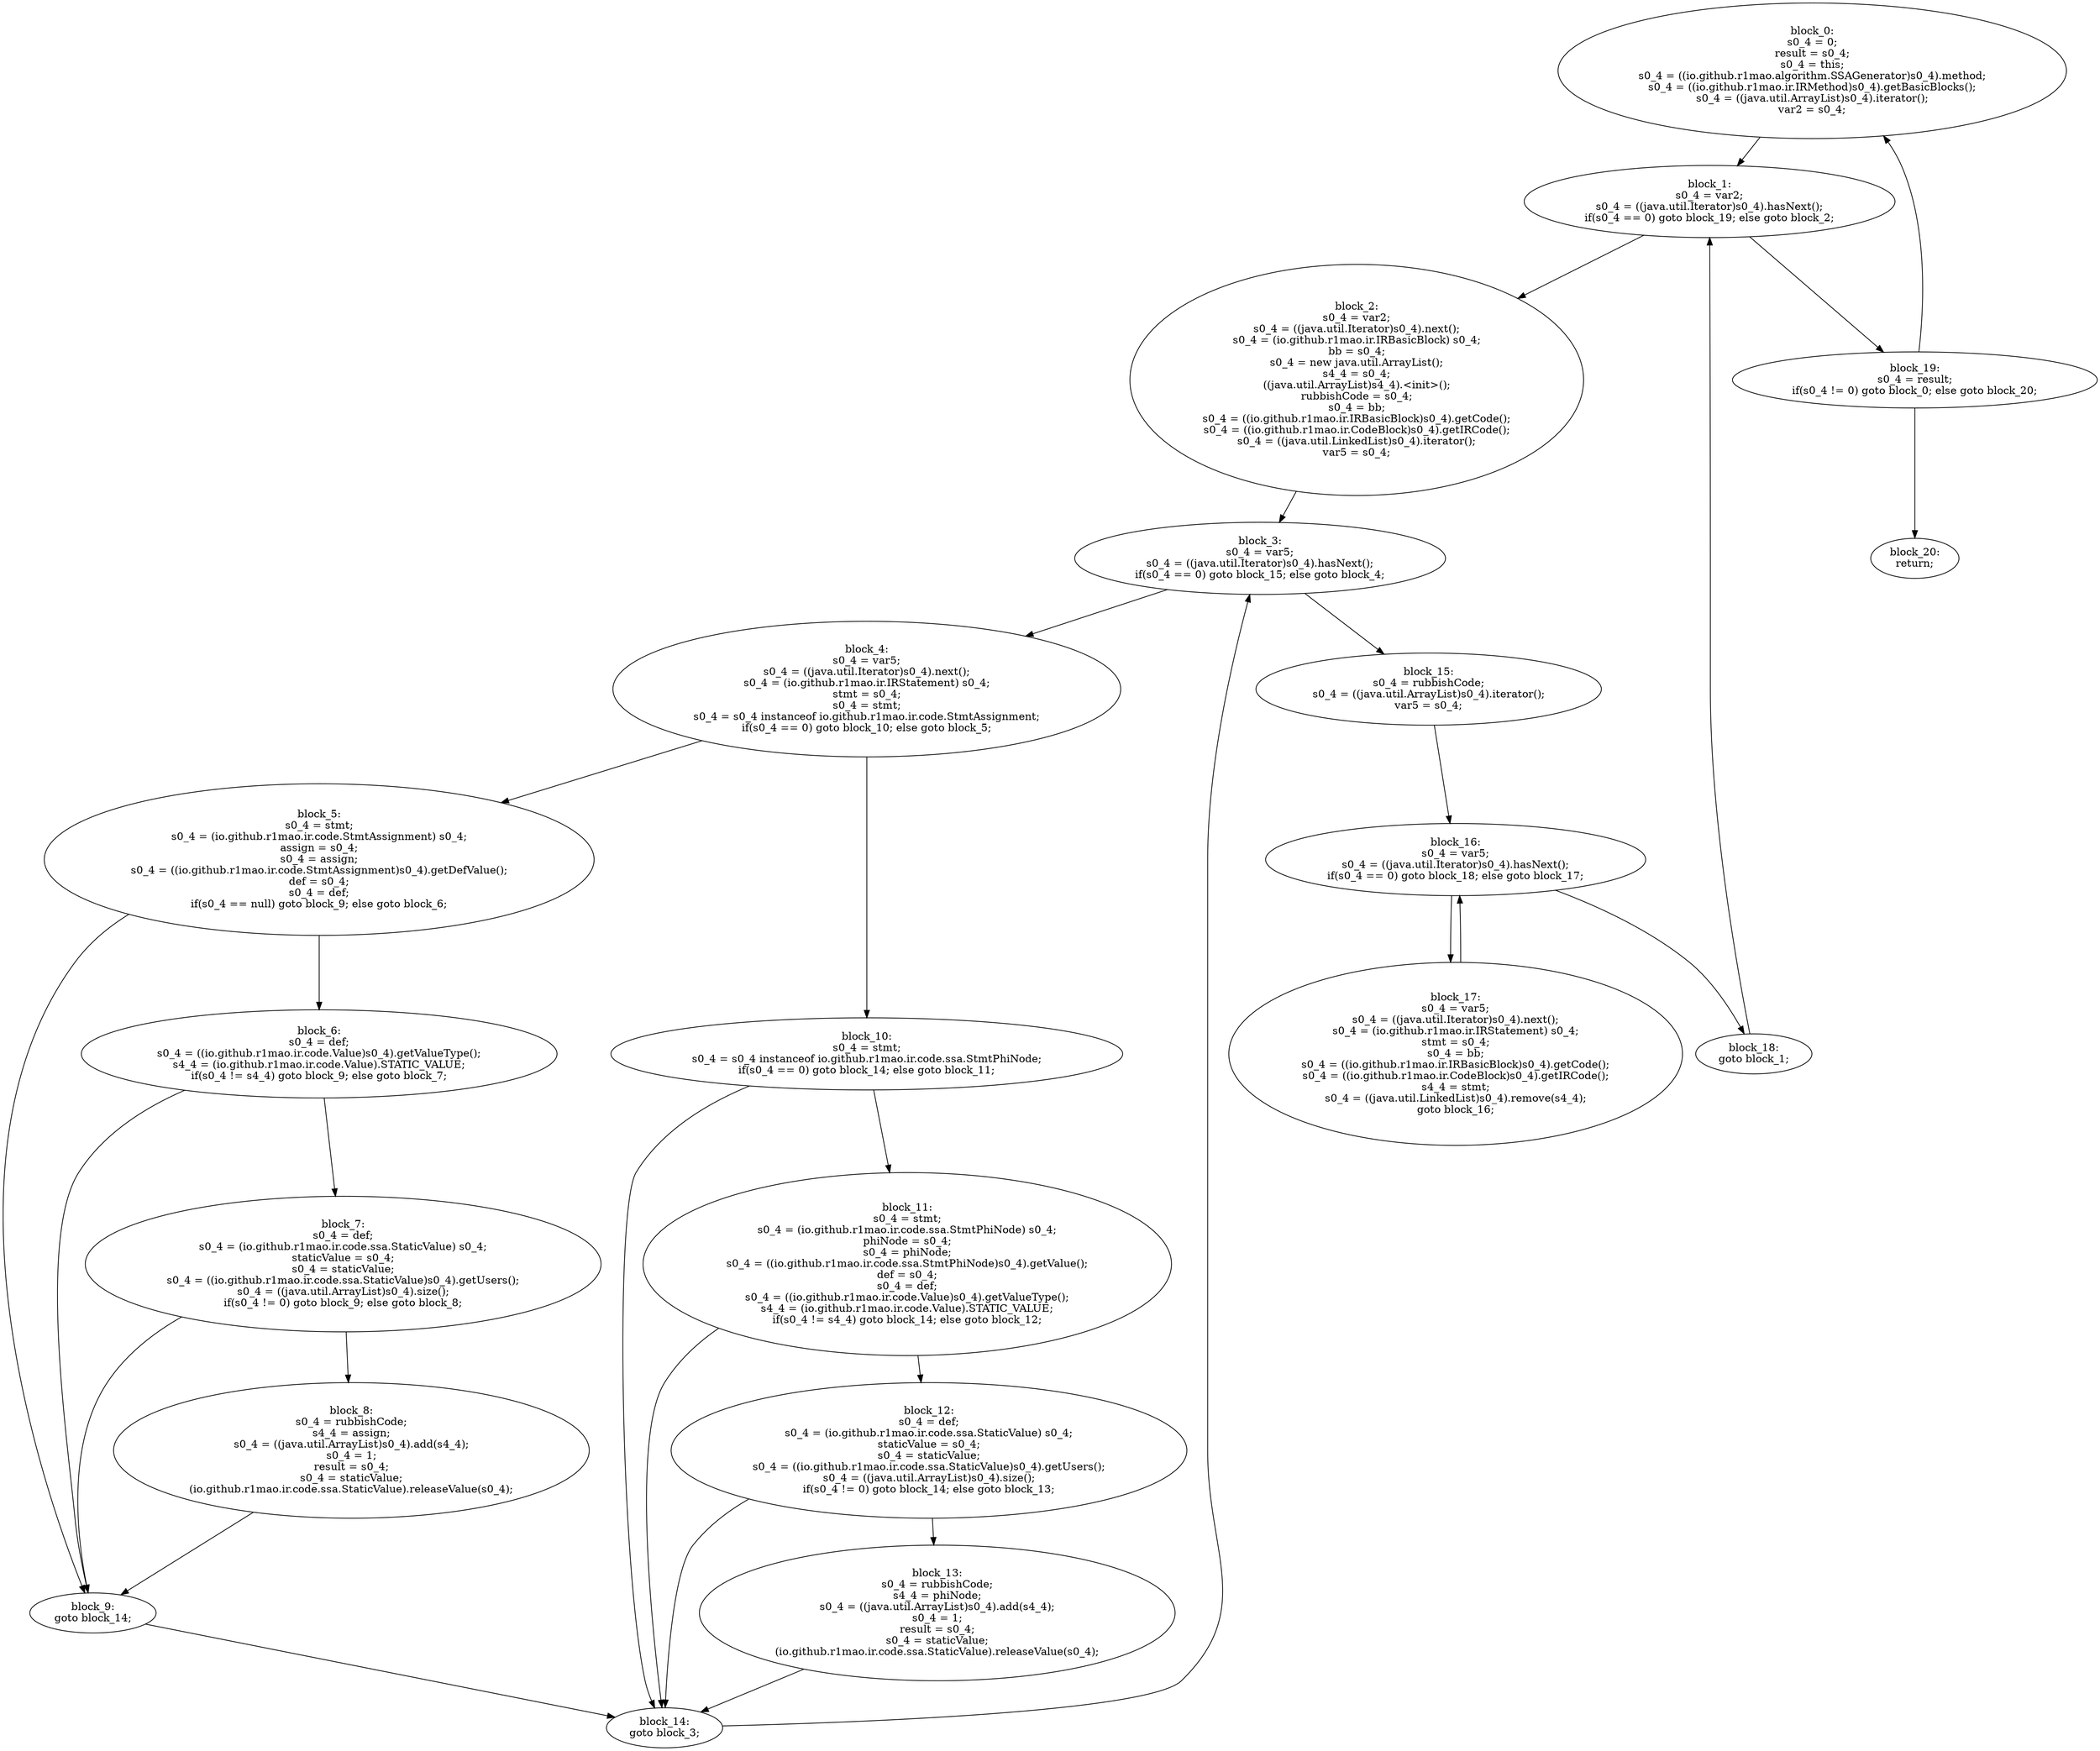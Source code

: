 digraph deleteRubbishCode {
	labeljust=l
	0 [label="block_0:
s0_4 = 0;
result = s0_4;
s0_4 = this;
s0_4 = ((io.github.r1mao.algorithm.SSAGenerator)s0_4).method;
s0_4 = ((io.github.r1mao.ir.IRMethod)s0_4).getBasicBlocks();
s0_4 = ((java.util.ArrayList)s0_4).iterator();
var2 = s0_4;
"]	1 [label="block_1:
s0_4 = var2;
s0_4 = ((java.util.Iterator)s0_4).hasNext();
if(s0_4 == 0) goto block_19; else goto block_2;
"]	2 [label="block_2:
s0_4 = var2;
s0_4 = ((java.util.Iterator)s0_4).next();
s0_4 = (io.github.r1mao.ir.IRBasicBlock) s0_4;
bb = s0_4;
s0_4 = new java.util.ArrayList();
s4_4 = s0_4;
((java.util.ArrayList)s4_4).<init>();
rubbishCode = s0_4;
s0_4 = bb;
s0_4 = ((io.github.r1mao.ir.IRBasicBlock)s0_4).getCode();
s0_4 = ((io.github.r1mao.ir.CodeBlock)s0_4).getIRCode();
s0_4 = ((java.util.LinkedList)s0_4).iterator();
var5 = s0_4;
"]	3 [label="block_3:
s0_4 = var5;
s0_4 = ((java.util.Iterator)s0_4).hasNext();
if(s0_4 == 0) goto block_15; else goto block_4;
"]	4 [label="block_4:
s0_4 = var5;
s0_4 = ((java.util.Iterator)s0_4).next();
s0_4 = (io.github.r1mao.ir.IRStatement) s0_4;
stmt = s0_4;
s0_4 = stmt;
s0_4 = s0_4 instanceof io.github.r1mao.ir.code.StmtAssignment;
if(s0_4 == 0) goto block_10; else goto block_5;
"]	5 [label="block_5:
s0_4 = stmt;
s0_4 = (io.github.r1mao.ir.code.StmtAssignment) s0_4;
assign = s0_4;
s0_4 = assign;
s0_4 = ((io.github.r1mao.ir.code.StmtAssignment)s0_4).getDefValue();
def = s0_4;
s0_4 = def;
if(s0_4 == null) goto block_9; else goto block_6;
"]	6 [label="block_6:
s0_4 = def;
s0_4 = ((io.github.r1mao.ir.code.Value)s0_4).getValueType();
s4_4 = (io.github.r1mao.ir.code.Value).STATIC_VALUE;
if(s0_4 != s4_4) goto block_9; else goto block_7;
"]	7 [label="block_7:
s0_4 = def;
s0_4 = (io.github.r1mao.ir.code.ssa.StaticValue) s0_4;
staticValue = s0_4;
s0_4 = staticValue;
s0_4 = ((io.github.r1mao.ir.code.ssa.StaticValue)s0_4).getUsers();
s0_4 = ((java.util.ArrayList)s0_4).size();
if(s0_4 != 0) goto block_9; else goto block_8;
"]	8 [label="block_8:
s0_4 = rubbishCode;
s4_4 = assign;
s0_4 = ((java.util.ArrayList)s0_4).add(s4_4);
s0_4 = 1;
result = s0_4;
s0_4 = staticValue;
(io.github.r1mao.ir.code.ssa.StaticValue).releaseValue(s0_4);
"]	9 [label="block_9:
goto block_14;
"]	10 [label="block_10:
s0_4 = stmt;
s0_4 = s0_4 instanceof io.github.r1mao.ir.code.ssa.StmtPhiNode;
if(s0_4 == 0) goto block_14; else goto block_11;
"]	11 [label="block_11:
s0_4 = stmt;
s0_4 = (io.github.r1mao.ir.code.ssa.StmtPhiNode) s0_4;
phiNode = s0_4;
s0_4 = phiNode;
s0_4 = ((io.github.r1mao.ir.code.ssa.StmtPhiNode)s0_4).getValue();
def = s0_4;
s0_4 = def;
s0_4 = ((io.github.r1mao.ir.code.Value)s0_4).getValueType();
s4_4 = (io.github.r1mao.ir.code.Value).STATIC_VALUE;
if(s0_4 != s4_4) goto block_14; else goto block_12;
"]	12 [label="block_12:
s0_4 = def;
s0_4 = (io.github.r1mao.ir.code.ssa.StaticValue) s0_4;
staticValue = s0_4;
s0_4 = staticValue;
s0_4 = ((io.github.r1mao.ir.code.ssa.StaticValue)s0_4).getUsers();
s0_4 = ((java.util.ArrayList)s0_4).size();
if(s0_4 != 0) goto block_14; else goto block_13;
"]	13 [label="block_13:
s0_4 = rubbishCode;
s4_4 = phiNode;
s0_4 = ((java.util.ArrayList)s0_4).add(s4_4);
s0_4 = 1;
result = s0_4;
s0_4 = staticValue;
(io.github.r1mao.ir.code.ssa.StaticValue).releaseValue(s0_4);
"]	14 [label="block_14:
goto block_3;
"]	15 [label="block_15:
s0_4 = rubbishCode;
s0_4 = ((java.util.ArrayList)s0_4).iterator();
var5 = s0_4;
"]	16 [label="block_16:
s0_4 = var5;
s0_4 = ((java.util.Iterator)s0_4).hasNext();
if(s0_4 == 0) goto block_18; else goto block_17;
"]	17 [label="block_17:
s0_4 = var5;
s0_4 = ((java.util.Iterator)s0_4).next();
s0_4 = (io.github.r1mao.ir.IRStatement) s0_4;
stmt = s0_4;
s0_4 = bb;
s0_4 = ((io.github.r1mao.ir.IRBasicBlock)s0_4).getCode();
s0_4 = ((io.github.r1mao.ir.CodeBlock)s0_4).getIRCode();
s4_4 = stmt;
s0_4 = ((java.util.LinkedList)s0_4).remove(s4_4);
goto block_16;
"]	18 [label="block_18:
goto block_1;
"]	19 [label="block_19:
s0_4 = result;
if(s0_4 != 0) goto block_0; else goto block_20;
"]	20 [label="block_20:
return;
"]	0 -> 1
	1 -> 19
	1 -> 2
	2 -> 3
	3 -> 15
	3 -> 4
	4 -> 10
	4 -> 5
	5 -> 9
	5 -> 6
	6 -> 9
	6 -> 7
	7 -> 9
	7 -> 8
	8 -> 9
	9 -> 14
	10 -> 14
	10 -> 11
	11 -> 14
	11 -> 12
	12 -> 14
	12 -> 13
	13 -> 14
	14 -> 3
	15 -> 16
	16 -> 18
	16 -> 17
	17 -> 16
	18 -> 1
	19 -> 0
	19 -> 20
}